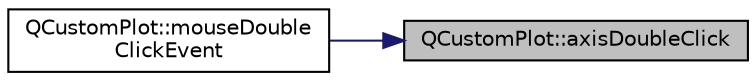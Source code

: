 digraph "QCustomPlot::axisDoubleClick"
{
 // LATEX_PDF_SIZE
  edge [fontname="Helvetica",fontsize="10",labelfontname="Helvetica",labelfontsize="10"];
  node [fontname="Helvetica",fontsize="10",shape=record];
  rankdir="RL";
  Node1 [label="QCustomPlot::axisDoubleClick",height=0.2,width=0.4,color="black", fillcolor="grey75", style="filled", fontcolor="black",tooltip=" "];
  Node1 -> Node2 [dir="back",color="midnightblue",fontsize="10",style="solid",fontname="Helvetica"];
  Node2 [label="QCustomPlot::mouseDouble\lClickEvent",height=0.2,width=0.4,color="black", fillcolor="white", style="filled",URL="$classQCustomPlot.html#a344075e6e80ed6d575c79b81694abb8a",tooltip=" "];
}

